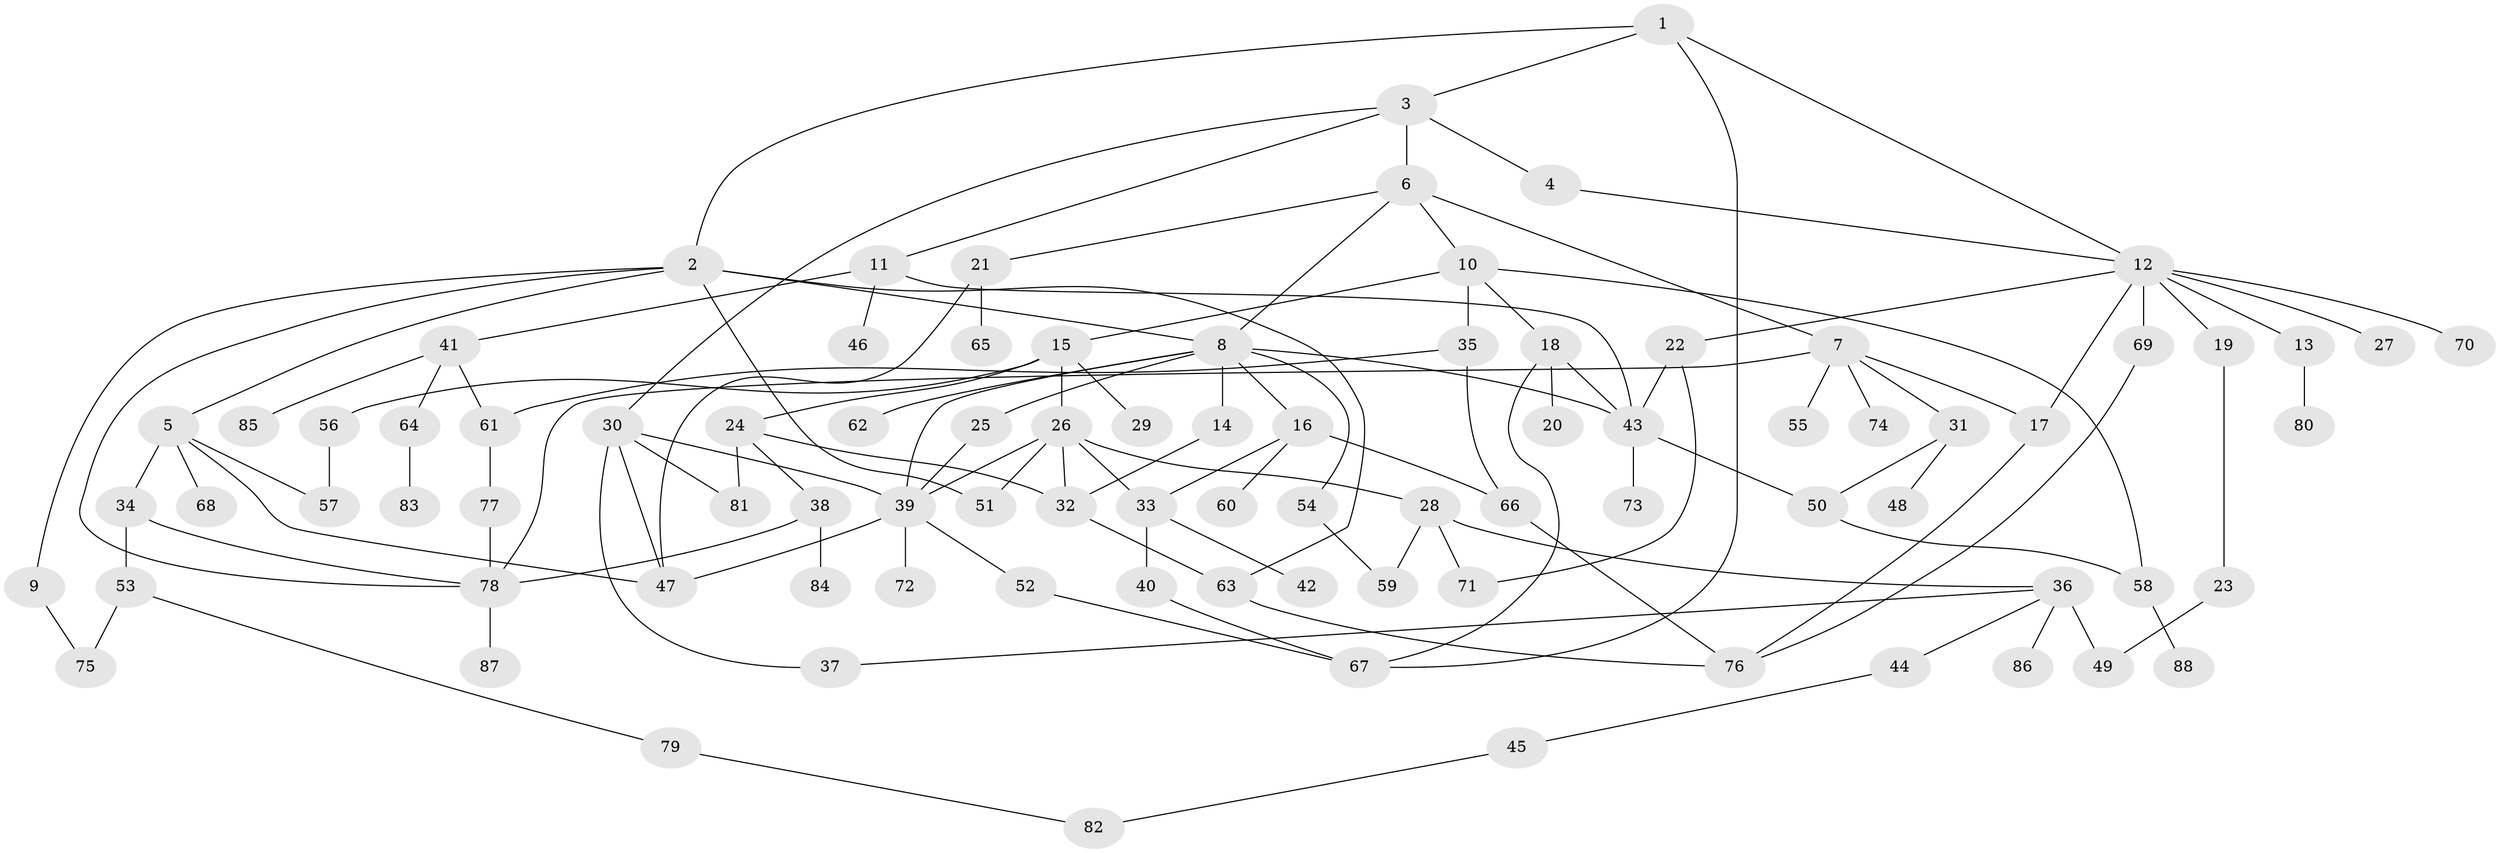 // coarse degree distribution, {11: 0.016666666666666666, 7: 0.05, 8: 0.05, 2: 0.2833333333333333, 4: 0.1, 5: 0.08333333333333333, 13: 0.016666666666666666, 6: 0.03333333333333333, 1: 0.3, 3: 0.06666666666666667}
// Generated by graph-tools (version 1.1) at 2025/23/03/03/25 07:23:35]
// undirected, 88 vertices, 126 edges
graph export_dot {
graph [start="1"]
  node [color=gray90,style=filled];
  1;
  2;
  3;
  4;
  5;
  6;
  7;
  8;
  9;
  10;
  11;
  12;
  13;
  14;
  15;
  16;
  17;
  18;
  19;
  20;
  21;
  22;
  23;
  24;
  25;
  26;
  27;
  28;
  29;
  30;
  31;
  32;
  33;
  34;
  35;
  36;
  37;
  38;
  39;
  40;
  41;
  42;
  43;
  44;
  45;
  46;
  47;
  48;
  49;
  50;
  51;
  52;
  53;
  54;
  55;
  56;
  57;
  58;
  59;
  60;
  61;
  62;
  63;
  64;
  65;
  66;
  67;
  68;
  69;
  70;
  71;
  72;
  73;
  74;
  75;
  76;
  77;
  78;
  79;
  80;
  81;
  82;
  83;
  84;
  85;
  86;
  87;
  88;
  1 -- 2;
  1 -- 3;
  1 -- 12;
  1 -- 67;
  2 -- 5;
  2 -- 8;
  2 -- 9;
  2 -- 63;
  2 -- 78;
  2 -- 51;
  3 -- 4;
  3 -- 6;
  3 -- 11;
  3 -- 30;
  4 -- 12;
  5 -- 34;
  5 -- 68;
  5 -- 47;
  5 -- 57;
  6 -- 7;
  6 -- 10;
  6 -- 21;
  6 -- 8;
  7 -- 31;
  7 -- 55;
  7 -- 74;
  7 -- 17;
  7 -- 78;
  8 -- 14;
  8 -- 16;
  8 -- 25;
  8 -- 43;
  8 -- 54;
  8 -- 62;
  8 -- 39;
  9 -- 75;
  10 -- 15;
  10 -- 18;
  10 -- 35;
  10 -- 58;
  11 -- 41;
  11 -- 46;
  11 -- 43;
  12 -- 13;
  12 -- 17;
  12 -- 19;
  12 -- 22;
  12 -- 27;
  12 -- 69;
  12 -- 70;
  13 -- 80;
  14 -- 32;
  15 -- 24;
  15 -- 26;
  15 -- 29;
  15 -- 56;
  16 -- 33;
  16 -- 60;
  16 -- 66;
  17 -- 76;
  18 -- 20;
  18 -- 67;
  18 -- 43;
  19 -- 23;
  21 -- 65;
  21 -- 47;
  22 -- 71;
  22 -- 43;
  23 -- 49;
  24 -- 38;
  24 -- 81;
  24 -- 32;
  25 -- 39;
  26 -- 28;
  26 -- 32;
  26 -- 51;
  26 -- 33;
  26 -- 39;
  28 -- 36;
  28 -- 59;
  28 -- 71;
  30 -- 39;
  30 -- 47;
  30 -- 81;
  30 -- 37;
  31 -- 48;
  31 -- 50;
  32 -- 63;
  33 -- 40;
  33 -- 42;
  34 -- 53;
  34 -- 78;
  35 -- 66;
  35 -- 61;
  36 -- 37;
  36 -- 44;
  36 -- 49;
  36 -- 86;
  38 -- 84;
  38 -- 78;
  39 -- 52;
  39 -- 72;
  39 -- 47;
  40 -- 67;
  41 -- 61;
  41 -- 64;
  41 -- 85;
  43 -- 73;
  43 -- 50;
  44 -- 45;
  45 -- 82;
  50 -- 58;
  52 -- 67;
  53 -- 79;
  53 -- 75;
  54 -- 59;
  56 -- 57;
  58 -- 88;
  61 -- 77;
  63 -- 76;
  64 -- 83;
  66 -- 76;
  69 -- 76;
  77 -- 78;
  78 -- 87;
  79 -- 82;
}

